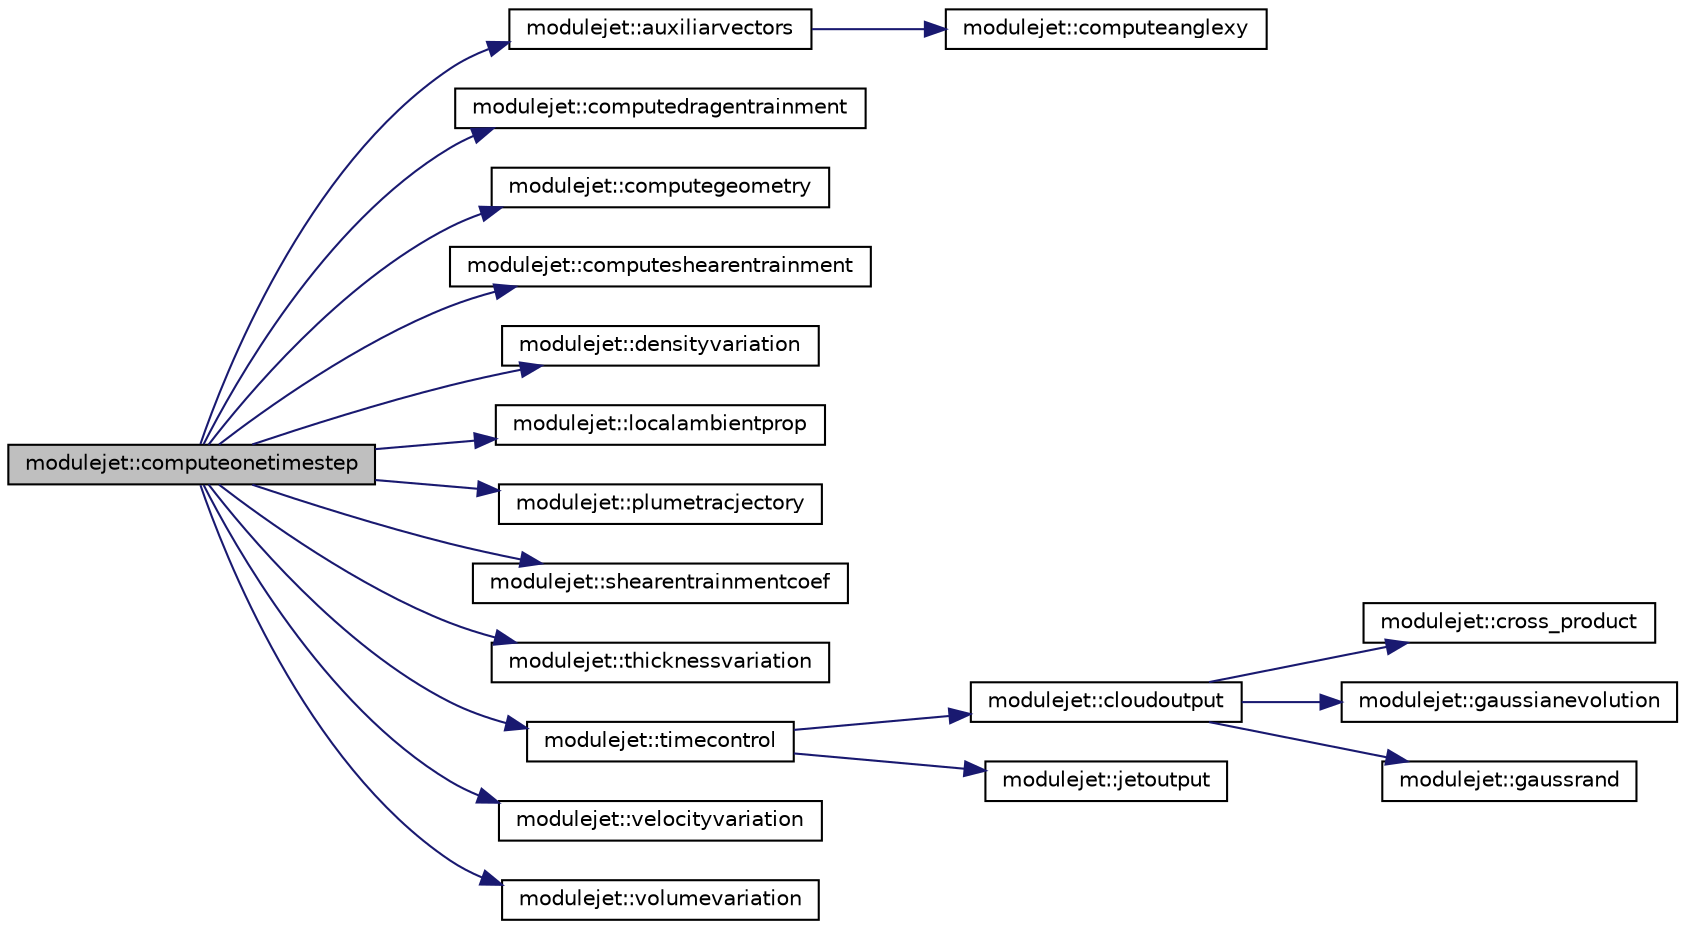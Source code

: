 digraph "modulejet::computeonetimestep"
{
 // LATEX_PDF_SIZE
  edge [fontname="Helvetica",fontsize="10",labelfontname="Helvetica",labelfontsize="10"];
  node [fontname="Helvetica",fontsize="10",shape=record];
  rankdir="LR";
  Node1 [label="modulejet::computeonetimestep",height=0.2,width=0.4,color="black", fillcolor="grey75", style="filled", fontcolor="black",tooltip=" "];
  Node1 -> Node2 [color="midnightblue",fontsize="10",style="solid",fontname="Helvetica"];
  Node2 [label="modulejet::auxiliarvectors",height=0.2,width=0.4,color="black", fillcolor="white", style="filled",URL="$namespacemodulejet.html#a188ea99d96436b044d3ea76f4ddfa467",tooltip=" "];
  Node2 -> Node3 [color="midnightblue",fontsize="10",style="solid",fontname="Helvetica"];
  Node3 [label="modulejet::computeanglexy",height=0.2,width=0.4,color="black", fillcolor="white", style="filled",URL="$namespacemodulejet.html#adbbd50d3810071999488736815c23285",tooltip=" "];
  Node1 -> Node4 [color="midnightblue",fontsize="10",style="solid",fontname="Helvetica"];
  Node4 [label="modulejet::computedragentrainment",height=0.2,width=0.4,color="black", fillcolor="white", style="filled",URL="$namespacemodulejet.html#a8bbbce93ba8d9ba74525873c550cdf8b",tooltip=" "];
  Node1 -> Node5 [color="midnightblue",fontsize="10",style="solid",fontname="Helvetica"];
  Node5 [label="modulejet::computegeometry",height=0.2,width=0.4,color="black", fillcolor="white", style="filled",URL="$namespacemodulejet.html#a0d3bcdd114f549e27a46b673224a1f35",tooltip=" "];
  Node1 -> Node6 [color="midnightblue",fontsize="10",style="solid",fontname="Helvetica"];
  Node6 [label="modulejet::computeshearentrainment",height=0.2,width=0.4,color="black", fillcolor="white", style="filled",URL="$namespacemodulejet.html#a21b954c77f4addf0f268edc0e9448a18",tooltip=" "];
  Node1 -> Node7 [color="midnightblue",fontsize="10",style="solid",fontname="Helvetica"];
  Node7 [label="modulejet::densityvariation",height=0.2,width=0.4,color="black", fillcolor="white", style="filled",URL="$namespacemodulejet.html#a05449786a790959e45db1fc1bd9f93f6",tooltip=" "];
  Node1 -> Node8 [color="midnightblue",fontsize="10",style="solid",fontname="Helvetica"];
  Node8 [label="modulejet::localambientprop",height=0.2,width=0.4,color="black", fillcolor="white", style="filled",URL="$namespacemodulejet.html#a1eea8311f846796ccfa34a65730c5c55",tooltip=" "];
  Node1 -> Node9 [color="midnightblue",fontsize="10",style="solid",fontname="Helvetica"];
  Node9 [label="modulejet::plumetracjectory",height=0.2,width=0.4,color="black", fillcolor="white", style="filled",URL="$namespacemodulejet.html#a9175197cbe465e40fa03bc6a7c788871",tooltip=" "];
  Node1 -> Node10 [color="midnightblue",fontsize="10",style="solid",fontname="Helvetica"];
  Node10 [label="modulejet::shearentrainmentcoef",height=0.2,width=0.4,color="black", fillcolor="white", style="filled",URL="$namespacemodulejet.html#afbaba1fae7aab0a9a372600923511fed",tooltip=" "];
  Node1 -> Node11 [color="midnightblue",fontsize="10",style="solid",fontname="Helvetica"];
  Node11 [label="modulejet::thicknessvariation",height=0.2,width=0.4,color="black", fillcolor="white", style="filled",URL="$namespacemodulejet.html#a5241bdca6d72d79d96fdc8d9b63a291a",tooltip=" "];
  Node1 -> Node12 [color="midnightblue",fontsize="10",style="solid",fontname="Helvetica"];
  Node12 [label="modulejet::timecontrol",height=0.2,width=0.4,color="black", fillcolor="white", style="filled",URL="$namespacemodulejet.html#a7518a8afbcafcfeedfc10f5a3a205b33",tooltip=" "];
  Node12 -> Node13 [color="midnightblue",fontsize="10",style="solid",fontname="Helvetica"];
  Node13 [label="modulejet::cloudoutput",height=0.2,width=0.4,color="black", fillcolor="white", style="filled",URL="$namespacemodulejet.html#a61dad6f878bf6cce690b9523901012ac",tooltip=" "];
  Node13 -> Node14 [color="midnightblue",fontsize="10",style="solid",fontname="Helvetica"];
  Node14 [label="modulejet::cross_product",height=0.2,width=0.4,color="black", fillcolor="white", style="filled",URL="$namespacemodulejet.html#a2cbc865fd41278d7ee8a6b0036bc3114",tooltip="===================================================================="];
  Node13 -> Node15 [color="midnightblue",fontsize="10",style="solid",fontname="Helvetica"];
  Node15 [label="modulejet::gaussianevolution",height=0.2,width=0.4,color="black", fillcolor="white", style="filled",URL="$namespacemodulejet.html#a54205285b4f5a4d3d7204aa240f92d64",tooltip=" "];
  Node13 -> Node16 [color="midnightblue",fontsize="10",style="solid",fontname="Helvetica"];
  Node16 [label="modulejet::gaussrand",height=0.2,width=0.4,color="black", fillcolor="white", style="filled",URL="$namespacemodulejet.html#a5b1cd3a55b2e6494e998c7233db5ec58",tooltip=" "];
  Node12 -> Node17 [color="midnightblue",fontsize="10",style="solid",fontname="Helvetica"];
  Node17 [label="modulejet::jetoutput",height=0.2,width=0.4,color="black", fillcolor="white", style="filled",URL="$namespacemodulejet.html#a200bdafc097359afe09ed14b7a55d8b7",tooltip=" "];
  Node1 -> Node18 [color="midnightblue",fontsize="10",style="solid",fontname="Helvetica"];
  Node18 [label="modulejet::velocityvariation",height=0.2,width=0.4,color="black", fillcolor="white", style="filled",URL="$namespacemodulejet.html#a4aaeebe926aea33dd1391746d2cdaa32",tooltip=" "];
  Node1 -> Node19 [color="midnightblue",fontsize="10",style="solid",fontname="Helvetica"];
  Node19 [label="modulejet::volumevariation",height=0.2,width=0.4,color="black", fillcolor="white", style="filled",URL="$namespacemodulejet.html#abe8dc92537467b9dcd97c4a01b77f51c",tooltip=" "];
}
